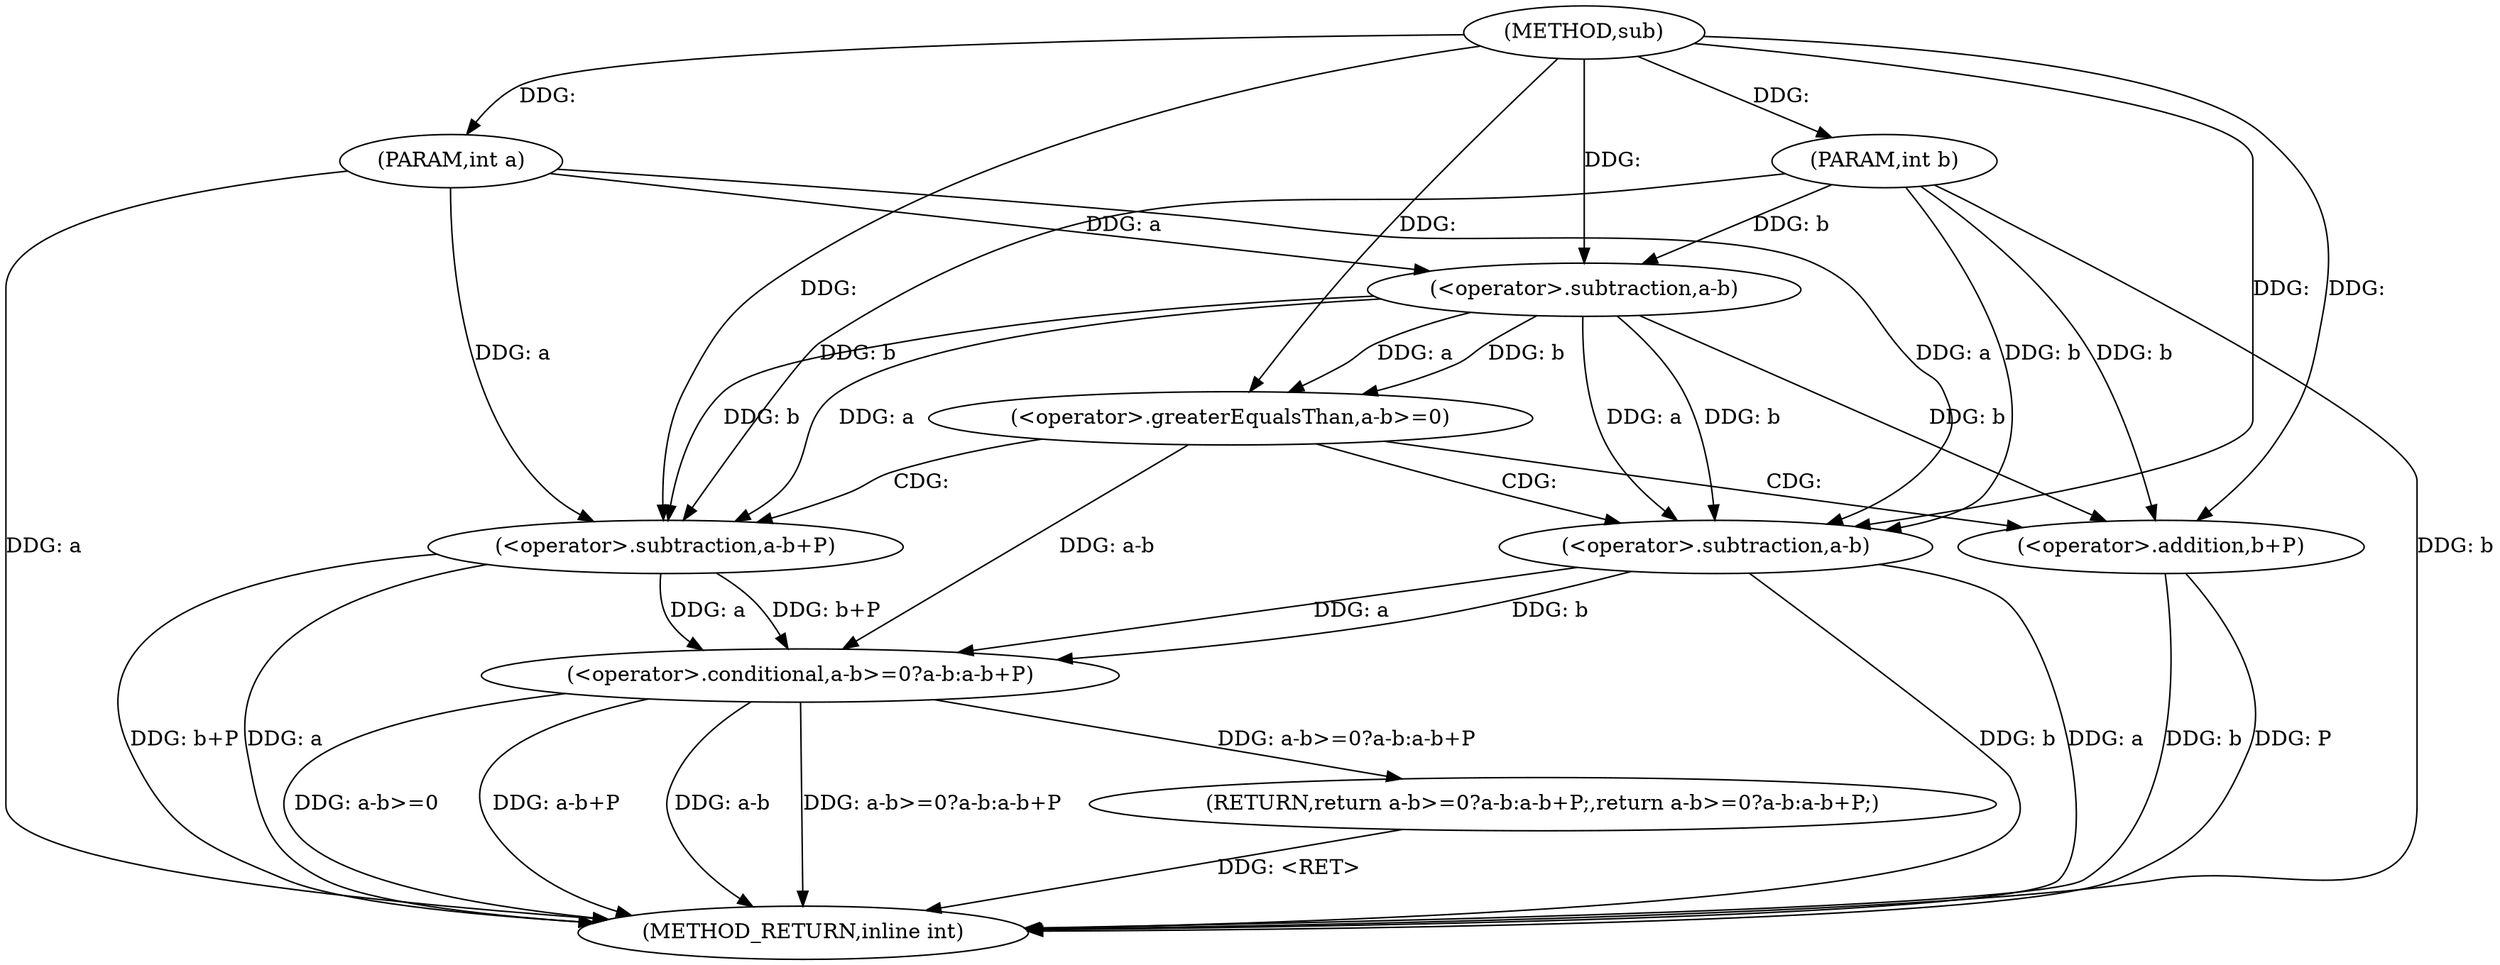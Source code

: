 digraph "sub" {  
"1000160" [label = "(METHOD,sub)" ]
"1000179" [label = "(METHOD_RETURN,inline int)" ]
"1000161" [label = "(PARAM,int a)" ]
"1000162" [label = "(PARAM,int b)" ]
"1000164" [label = "(RETURN,return a-b>=0?a-b:a-b+P;,return a-b>=0?a-b:a-b+P;)" ]
"1000165" [label = "(<operator>.conditional,a-b>=0?a-b:a-b+P)" ]
"1000166" [label = "(<operator>.greaterEqualsThan,a-b>=0)" ]
"1000171" [label = "(<operator>.subtraction,a-b)" ]
"1000174" [label = "(<operator>.subtraction,a-b+P)" ]
"1000167" [label = "(<operator>.subtraction,a-b)" ]
"1000176" [label = "(<operator>.addition,b+P)" ]
  "1000161" -> "1000179"  [ label = "DDG: a"] 
  "1000162" -> "1000179"  [ label = "DDG: b"] 
  "1000165" -> "1000179"  [ label = "DDG: a-b>=0"] 
  "1000174" -> "1000179"  [ label = "DDG: a"] 
  "1000176" -> "1000179"  [ label = "DDG: b"] 
  "1000174" -> "1000179"  [ label = "DDG: b+P"] 
  "1000165" -> "1000179"  [ label = "DDG: a-b+P"] 
  "1000171" -> "1000179"  [ label = "DDG: a"] 
  "1000171" -> "1000179"  [ label = "DDG: b"] 
  "1000165" -> "1000179"  [ label = "DDG: a-b"] 
  "1000165" -> "1000179"  [ label = "DDG: a-b>=0?a-b:a-b+P"] 
  "1000164" -> "1000179"  [ label = "DDG: <RET>"] 
  "1000176" -> "1000179"  [ label = "DDG: P"] 
  "1000160" -> "1000161"  [ label = "DDG: "] 
  "1000160" -> "1000162"  [ label = "DDG: "] 
  "1000165" -> "1000164"  [ label = "DDG: a-b>=0?a-b:a-b+P"] 
  "1000166" -> "1000165"  [ label = "DDG: a-b"] 
  "1000171" -> "1000165"  [ label = "DDG: a"] 
  "1000171" -> "1000165"  [ label = "DDG: b"] 
  "1000174" -> "1000165"  [ label = "DDG: b+P"] 
  "1000174" -> "1000165"  [ label = "DDG: a"] 
  "1000167" -> "1000166"  [ label = "DDG: a"] 
  "1000167" -> "1000166"  [ label = "DDG: b"] 
  "1000160" -> "1000166"  [ label = "DDG: "] 
  "1000167" -> "1000171"  [ label = "DDG: a"] 
  "1000161" -> "1000171"  [ label = "DDG: a"] 
  "1000160" -> "1000171"  [ label = "DDG: "] 
  "1000167" -> "1000171"  [ label = "DDG: b"] 
  "1000162" -> "1000171"  [ label = "DDG: b"] 
  "1000167" -> "1000174"  [ label = "DDG: a"] 
  "1000161" -> "1000174"  [ label = "DDG: a"] 
  "1000160" -> "1000174"  [ label = "DDG: "] 
  "1000167" -> "1000174"  [ label = "DDG: b"] 
  "1000162" -> "1000174"  [ label = "DDG: b"] 
  "1000161" -> "1000167"  [ label = "DDG: a"] 
  "1000160" -> "1000167"  [ label = "DDG: "] 
  "1000162" -> "1000167"  [ label = "DDG: b"] 
  "1000167" -> "1000176"  [ label = "DDG: b"] 
  "1000162" -> "1000176"  [ label = "DDG: b"] 
  "1000160" -> "1000176"  [ label = "DDG: "] 
  "1000166" -> "1000171"  [ label = "CDG: "] 
  "1000166" -> "1000174"  [ label = "CDG: "] 
  "1000166" -> "1000176"  [ label = "CDG: "] 
}
